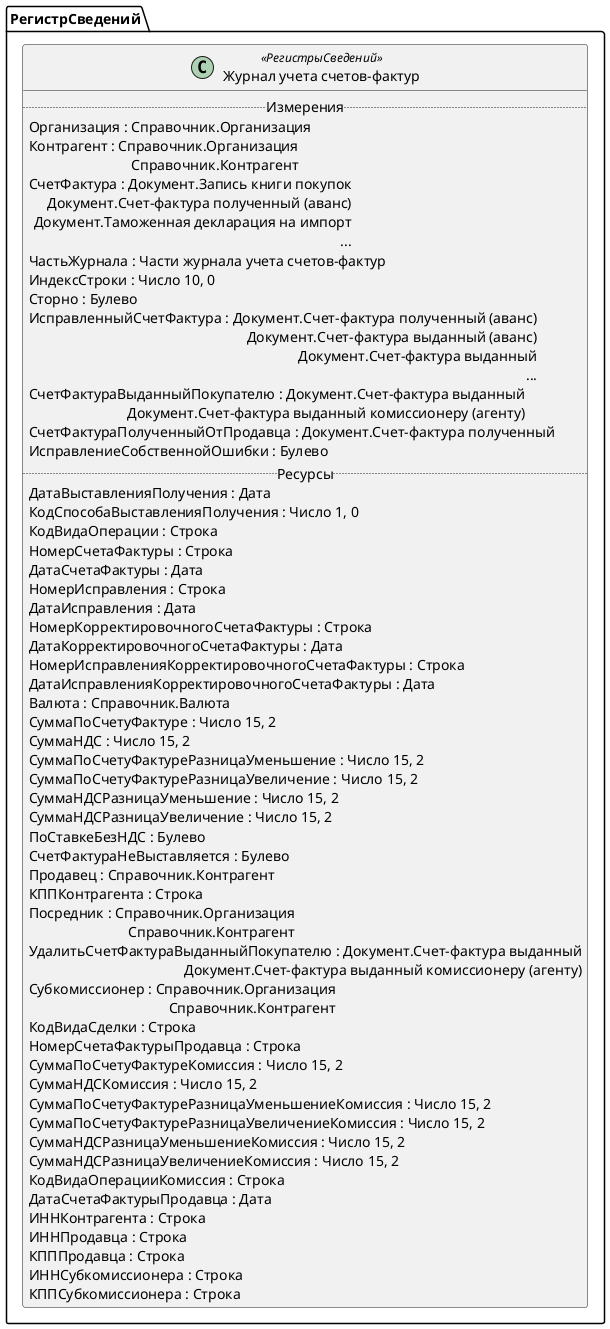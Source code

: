 ﻿@startuml ЖурналУчетаСчетовФактур
'!include templates.wsd
'..\include templates.wsd
class РегистрСведений.ЖурналУчетаСчетовФактур as "Журнал учета счетов-фактур" <<РегистрыСведений>>
{
..Измерения..
Организация : Справочник.Организация
Контрагент : Справочник.Организация\rСправочник.Контрагент
СчетФактура : Документ.Запись книги покупок\rДокумент.Счет-фактура полученный (аванс)\rДокумент.Таможенная декларация на импорт\r...
ЧастьЖурнала : Части журнала учета счетов-фактур
ИндексСтроки : Число 10, 0
Сторно : Булево
ИсправленныйСчетФактура : Документ.Счет-фактура полученный (аванс)\rДокумент.Счет-фактура выданный (аванс)\rДокумент.Счет-фактура выданный\r...
СчетФактураВыданныйПокупателю : Документ.Счет-фактура выданный\rДокумент.Счет-фактура выданный комиссионеру (агенту)
СчетФактураПолученныйОтПродавца : Документ.Счет-фактура полученный
ИсправлениеСобственнойОшибки : Булево
..Ресурсы..
ДатаВыставленияПолучения : Дата
КодСпособаВыставленияПолучения : Число 1, 0
КодВидаОперации : Строка
НомерСчетаФактуры : Строка
ДатаСчетаФактуры : Дата
НомерИсправления : Строка
ДатаИсправления : Дата
НомерКорректировочногоСчетаФактуры : Строка
ДатаКорректировочногоСчетаФактуры : Дата
НомерИсправленияКорректировочногоСчетаФактуры : Строка
ДатаИсправленияКорректировочногоСчетаФактуры : Дата
Валюта : Справочник.Валюта
СуммаПоСчетуФактуре : Число 15, 2
СуммаНДС : Число 15, 2
СуммаПоСчетуФактуреРазницаУменьшение : Число 15, 2
СуммаПоСчетуФактуреРазницаУвеличение : Число 15, 2
СуммаНДСРазницаУменьшение : Число 15, 2
СуммаНДСРазницаУвеличение : Число 15, 2
ПоСтавкеБезНДС : Булево
СчетФактураНеВыставляется : Булево
Продавец : Справочник.Контрагент
КППКонтрагента : Строка
Посредник : Справочник.Организация\rСправочник.Контрагент
УдалитьСчетФактураВыданныйПокупателю : Документ.Счет-фактура выданный\rДокумент.Счет-фактура выданный комиссионеру (агенту)
Субкомиссионер : Справочник.Организация\rСправочник.Контрагент
КодВидаСделки : Строка
НомерСчетаФактурыПродавца : Строка
СуммаПоСчетуФактуреКомиссия : Число 15, 2
СуммаНДСКомиссия : Число 15, 2
СуммаПоСчетуФактуреРазницаУменьшениеКомиссия : Число 15, 2
СуммаПоСчетуФактуреРазницаУвеличениеКомиссия : Число 15, 2
СуммаНДСРазницаУменьшениеКомиссия : Число 15, 2
СуммаНДСРазницаУвеличениеКомиссия : Число 15, 2
КодВидаОперацииКомиссия : Строка
ДатаСчетаФактурыПродавца : Дата
ИННКонтрагента : Строка
ИННПродавца : Строка
КПППродавца : Строка
ИННСубкомиссионера : Строка
КППСубкомиссионера : Строка
}
@enduml
